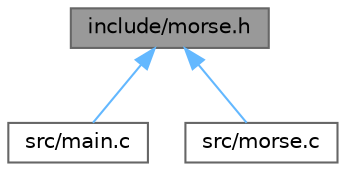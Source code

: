 digraph "include/morse.h"
{
 // LATEX_PDF_SIZE
  bgcolor="transparent";
  edge [fontname=Helvetica,fontsize=10,labelfontname=Helvetica,labelfontsize=10];
  node [fontname=Helvetica,fontsize=10,shape=box,height=0.2,width=0.4];
  Node1 [id="Node000001",label="include/morse.h",height=0.2,width=0.4,color="gray40", fillcolor="grey60", style="filled", fontcolor="black",tooltip="Schnittstelle für Morse-Encode und Decode."];
  Node1 -> Node2 [id="edge1_Node000001_Node000002",dir="back",color="steelblue1",style="solid",tooltip=" "];
  Node2 [id="Node000002",label="src/main.c",height=0.2,width=0.4,color="grey40", fillcolor="white", style="filled",URL="$main_8c.html",tooltip="Hauptmodul für das Morsecode-Tool."];
  Node1 -> Node3 [id="edge2_Node000001_Node000003",dir="back",color="steelblue1",style="solid",tooltip=" "];
  Node3 [id="Node000003",label="src/morse.c",height=0.2,width=0.4,color="grey40", fillcolor="white", style="filled",URL="$morse_8c.html",tooltip="Implementierung der Funktionen für das Morsecode-Tool."];
}
